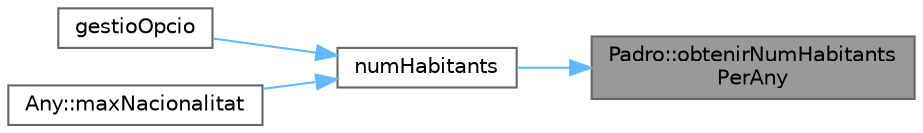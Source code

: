 digraph "Padro::obtenirNumHabitantsPerAny"
{
 // LATEX_PDF_SIZE
  bgcolor="transparent";
  edge [fontname=Helvetica,fontsize=10,labelfontname=Helvetica,labelfontsize=10];
  node [fontname=Helvetica,fontsize=10,shape=box,height=0.2,width=0.4];
  rankdir="RL";
  Node1 [id="Node000001",label="Padro::obtenirNumHabitants\lPerAny",height=0.2,width=0.4,color="gray40", fillcolor="grey60", style="filled", fontcolor="black",tooltip="Obtiene el número total de habitantes por año."];
  Node1 -> Node2 [id="edge4_Node000001_Node000002",dir="back",color="steelblue1",style="solid",tooltip=" "];
  Node2 [id="Node000002",label="numHabitants",height=0.2,width=0.4,color="grey40", fillcolor="white", style="filled",URL="$main_8cpp.html#a89fb7d343810cf36ac51a28ad9a52577",tooltip="Obtiene el número de habitantes por año y muestra el promedio."];
  Node2 -> Node3 [id="edge5_Node000002_Node000003",dir="back",color="steelblue1",style="solid",tooltip=" "];
  Node3 [id="Node000003",label="gestioOpcio",height=0.2,width=0.4,color="grey40", fillcolor="white", style="filled",URL="$main_8cpp.html#a5289933794b2beb79f44578f8d07af19",tooltip="Gestiona las opciones seleccionadas por el usuario."];
  Node2 -> Node4 [id="edge6_Node000002_Node000004",dir="back",color="steelblue1",style="solid",tooltip=" "];
  Node4 [id="Node000004",label="Any::maxNacionalitat",height=0.2,width=0.4,color="grey40", fillcolor="white", style="filled",URL="$class_any.html#ac4be61ce671e5b50f6cb0c2f05cd46be",tooltip="Obtiene el distrito con la mayor concentración de una nacionalidad."];
}
